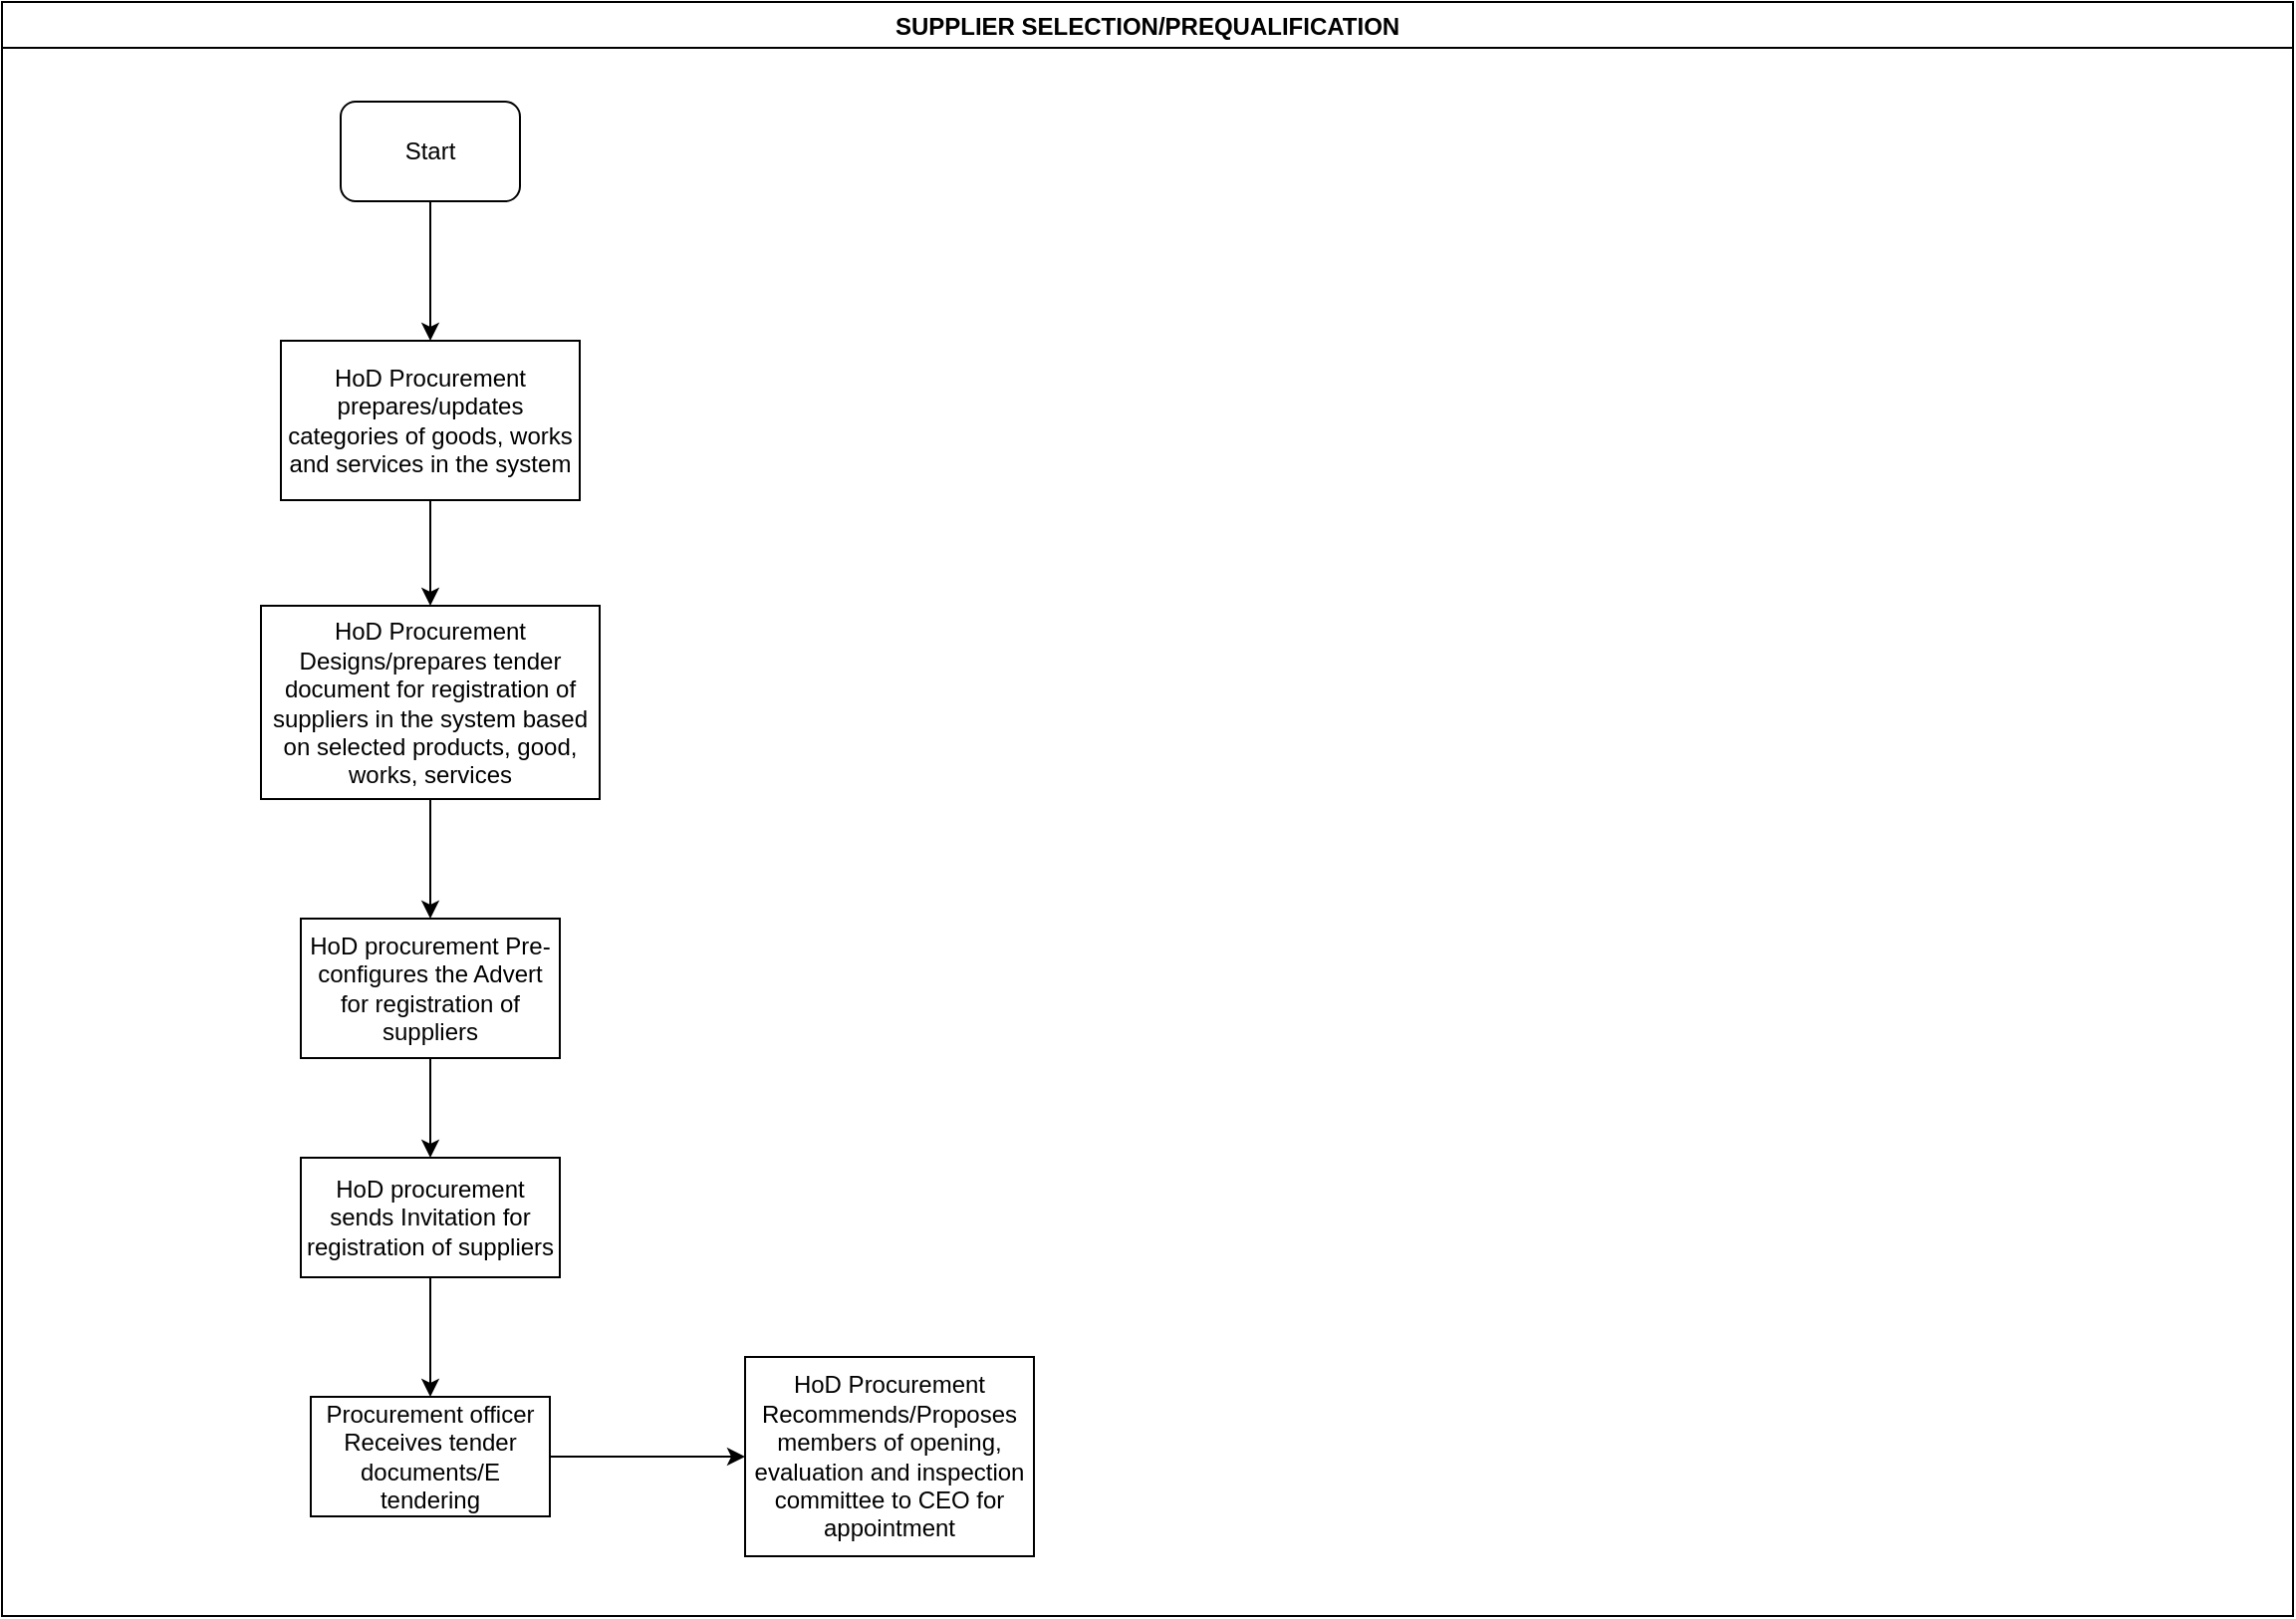 <mxfile version="13.10.9" type="github">
  <diagram id="c0UdfnQMCGiwI4j2-F3c" name="Page-1">
    <mxGraphModel dx="1038" dy="547" grid="1" gridSize="10" guides="1" tooltips="1" connect="1" arrows="1" fold="1" page="1" pageScale="1" pageWidth="1169" pageHeight="827" math="0" shadow="0">
      <root>
        <mxCell id="0" />
        <mxCell id="1" parent="0" />
        <mxCell id="tP4-GmfG6HyLN73kiLhE-5" value="SUPPLIER SELECTION/PREQUALIFICATION" style="swimlane;" vertex="1" parent="1">
          <mxGeometry x="10" y="10" width="1150" height="810" as="geometry" />
        </mxCell>
        <mxCell id="tP4-GmfG6HyLN73kiLhE-6" value="Start" style="rounded=1;whiteSpace=wrap;html=1;" vertex="1" parent="tP4-GmfG6HyLN73kiLhE-5">
          <mxGeometry x="170" y="50" width="90" height="50" as="geometry" />
        </mxCell>
        <mxCell id="tP4-GmfG6HyLN73kiLhE-9" value="HoD Procurement prepares/updates categories of goods, works and services in the system" style="rounded=0;whiteSpace=wrap;html=1;" vertex="1" parent="tP4-GmfG6HyLN73kiLhE-5">
          <mxGeometry x="140" y="170" width="150" height="80" as="geometry" />
        </mxCell>
        <mxCell id="tP4-GmfG6HyLN73kiLhE-8" value="" style="edgeStyle=orthogonalEdgeStyle;rounded=0;orthogonalLoop=1;jettySize=auto;html=1;entryX=0.5;entryY=0;entryDx=0;entryDy=0;" edge="1" parent="tP4-GmfG6HyLN73kiLhE-5" source="tP4-GmfG6HyLN73kiLhE-6" target="tP4-GmfG6HyLN73kiLhE-9">
          <mxGeometry relative="1" as="geometry">
            <mxPoint x="215" y="165" as="targetPoint" />
          </mxGeometry>
        </mxCell>
        <mxCell id="tP4-GmfG6HyLN73kiLhE-12" value="HoD procurement Pre-configures the Advert for registration of suppliers" style="whiteSpace=wrap;html=1;rounded=0;" vertex="1" parent="tP4-GmfG6HyLN73kiLhE-5">
          <mxGeometry x="150" y="460" width="130" height="70" as="geometry" />
        </mxCell>
        <mxCell id="tP4-GmfG6HyLN73kiLhE-14" value="HoD procurement sends Invitation for registration of suppliers" style="whiteSpace=wrap;html=1;rounded=0;" vertex="1" parent="tP4-GmfG6HyLN73kiLhE-5">
          <mxGeometry x="150" y="580" width="130" height="60" as="geometry" />
        </mxCell>
        <mxCell id="tP4-GmfG6HyLN73kiLhE-15" value="" style="edgeStyle=orthogonalEdgeStyle;rounded=0;orthogonalLoop=1;jettySize=auto;html=1;" edge="1" parent="tP4-GmfG6HyLN73kiLhE-5" source="tP4-GmfG6HyLN73kiLhE-12" target="tP4-GmfG6HyLN73kiLhE-14">
          <mxGeometry relative="1" as="geometry" />
        </mxCell>
        <mxCell id="tP4-GmfG6HyLN73kiLhE-16" value="Procurement officer Receives tender documents/E tendering " style="whiteSpace=wrap;html=1;rounded=0;" vertex="1" parent="tP4-GmfG6HyLN73kiLhE-5">
          <mxGeometry x="155" y="700" width="120" height="60" as="geometry" />
        </mxCell>
        <mxCell id="tP4-GmfG6HyLN73kiLhE-17" value="" style="edgeStyle=orthogonalEdgeStyle;rounded=0;orthogonalLoop=1;jettySize=auto;html=1;" edge="1" parent="tP4-GmfG6HyLN73kiLhE-5" source="tP4-GmfG6HyLN73kiLhE-14" target="tP4-GmfG6HyLN73kiLhE-16">
          <mxGeometry relative="1" as="geometry" />
        </mxCell>
        <mxCell id="tP4-GmfG6HyLN73kiLhE-13" value="" style="edgeStyle=orthogonalEdgeStyle;rounded=0;orthogonalLoop=1;jettySize=auto;html=1;" edge="1" parent="1" source="tP4-GmfG6HyLN73kiLhE-10" target="tP4-GmfG6HyLN73kiLhE-12">
          <mxGeometry relative="1" as="geometry" />
        </mxCell>
        <mxCell id="tP4-GmfG6HyLN73kiLhE-10" value="HoD Procurement Designs/prepares tender document for registration of suppliers in the system based on selected products, good, works, services" style="whiteSpace=wrap;html=1;rounded=0;" vertex="1" parent="1">
          <mxGeometry x="140" y="313" width="170" height="97" as="geometry" />
        </mxCell>
        <mxCell id="tP4-GmfG6HyLN73kiLhE-11" value="" style="edgeStyle=orthogonalEdgeStyle;rounded=0;orthogonalLoop=1;jettySize=auto;html=1;" edge="1" parent="1" source="tP4-GmfG6HyLN73kiLhE-9" target="tP4-GmfG6HyLN73kiLhE-10">
          <mxGeometry relative="1" as="geometry" />
        </mxCell>
        <mxCell id="tP4-GmfG6HyLN73kiLhE-18" value="HoD Procurement Recommends/Proposes members of opening, evaluation and inspection committee to CEO for appointment" style="whiteSpace=wrap;html=1;rounded=0;" vertex="1" parent="1">
          <mxGeometry x="383" y="690" width="145" height="100" as="geometry" />
        </mxCell>
        <mxCell id="tP4-GmfG6HyLN73kiLhE-19" value="" style="edgeStyle=orthogonalEdgeStyle;rounded=0;orthogonalLoop=1;jettySize=auto;html=1;" edge="1" parent="1" source="tP4-GmfG6HyLN73kiLhE-16" target="tP4-GmfG6HyLN73kiLhE-18">
          <mxGeometry relative="1" as="geometry" />
        </mxCell>
      </root>
    </mxGraphModel>
  </diagram>
</mxfile>
